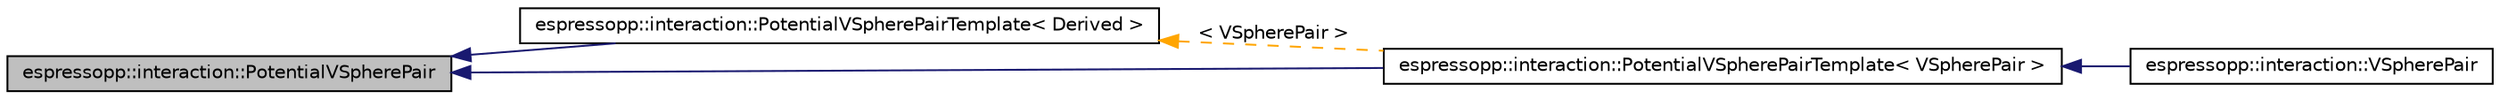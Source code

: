 digraph G
{
  edge [fontname="Helvetica",fontsize="10",labelfontname="Helvetica",labelfontsize="10"];
  node [fontname="Helvetica",fontsize="10",shape=record];
  rankdir="LR";
  Node1 [label="espressopp::interaction::PotentialVSpherePair",height=0.2,width=0.4,color="black", fillcolor="grey75", style="filled" fontcolor="black"];
  Node1 -> Node2 [dir="back",color="midnightblue",fontsize="10",style="solid",fontname="Helvetica"];
  Node2 [label="espressopp::interaction::PotentialVSpherePairTemplate\< Derived \>",height=0.2,width=0.4,color="black", fillcolor="white", style="filled",URL="$classespressopp_1_1interaction_1_1PotentialVSpherePairTemplate.html",tooltip="Provides a template for the simple implementation of a shifted, absolute distance dependent potential..."];
  Node2 -> Node3 [dir="back",color="orange",fontsize="10",style="dashed",label=" \< VSpherePair \>" ,fontname="Helvetica"];
  Node3 [label="espressopp::interaction::PotentialVSpherePairTemplate\< VSpherePair \>",height=0.2,width=0.4,color="black", fillcolor="white", style="filled",URL="$classespressopp_1_1interaction_1_1PotentialVSpherePairTemplate.html"];
  Node3 -> Node4 [dir="back",color="midnightblue",fontsize="10",style="solid",fontname="Helvetica"];
  Node4 [label="espressopp::interaction::VSpherePair",height=0.2,width=0.4,color="black", fillcolor="white", style="filled",URL="$classespressopp_1_1interaction_1_1VSpherePair.html",tooltip="This class provides methods to compute forces and energies of the VSpherePair potential."];
  Node1 -> Node3 [dir="back",color="midnightblue",fontsize="10",style="solid",fontname="Helvetica"];
}
